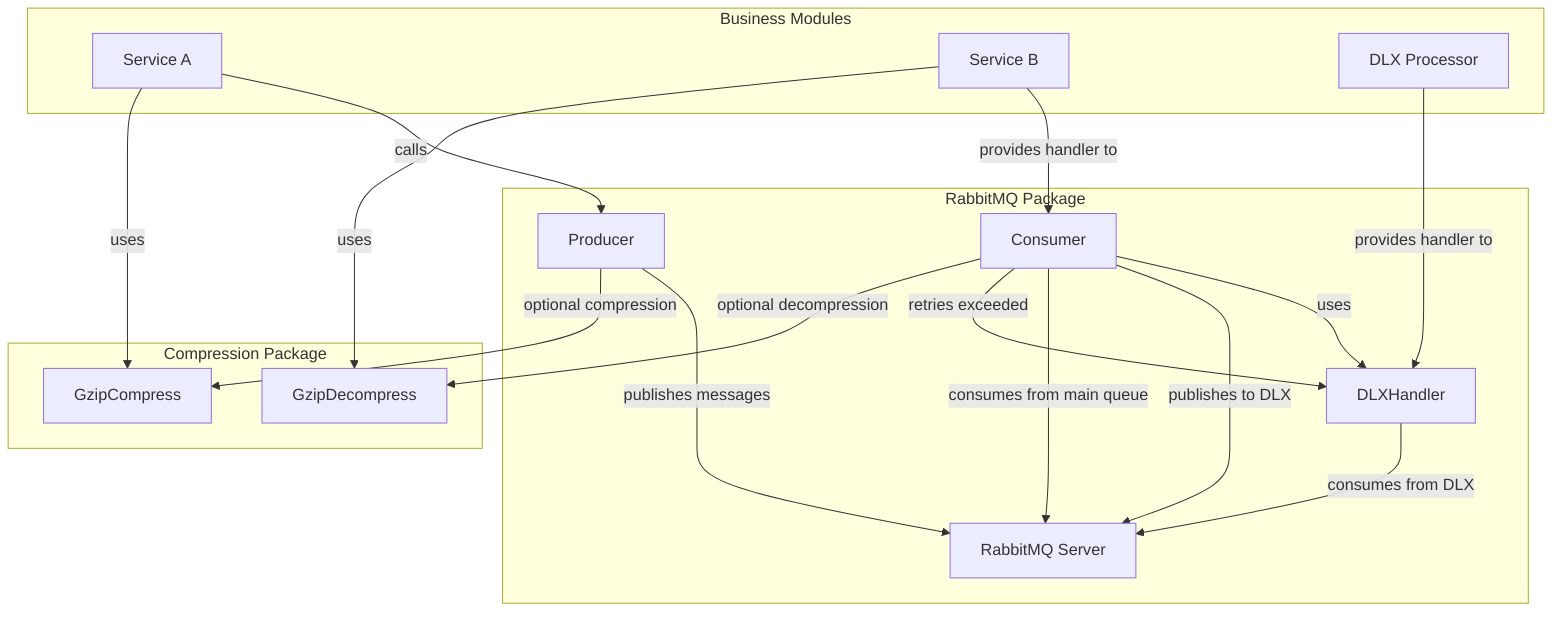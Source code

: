 graph TD
    subgraph RabbitMQ Package
        A[Consumer] -->|uses| B[DLXHandler]
        A -->|publishes to DLX| D[RabbitMQ Server]
        C[Producer] -->|publishes messages| D
        B -->|consumes from DLX| D
        A -->|consumes from main queue| D
    end

    subgraph Compression Package
        E[GzipCompress]
        F[GzipDecompress]
    end

    subgraph Business Modules
        G[Service A] -->|calls| C
        G -->|uses| E
        H[Service B] -->|provides handler to| A
        H -->|uses| F
        I[DLX Processor] -->|provides handler to| B
    end

    A -->|retries exceeded| B
    C -->|optional compression| E
    A -->|optional decompression| F